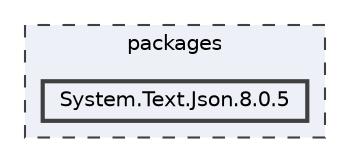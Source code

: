 digraph "packages/System.Text.Json.8.0.5"
{
 // LATEX_PDF_SIZE
  bgcolor="transparent";
  edge [fontname=Helvetica,fontsize=10,labelfontname=Helvetica,labelfontsize=10];
  node [fontname=Helvetica,fontsize=10,shape=box,height=0.2,width=0.4];
  compound=true
  subgraph clusterdir_93501a11e921083efbd154e0cdff5f10 {
    graph [ bgcolor="#edf0f7", pencolor="grey25", label="packages", fontname=Helvetica,fontsize=10 style="filled,dashed", URL="dir_93501a11e921083efbd154e0cdff5f10.html",tooltip=""]
  dir_018511afd7b36072473a2eb40d020367 [label="System.Text.Json.8.0.5", fillcolor="#edf0f7", color="grey25", style="filled,bold", URL="dir_018511afd7b36072473a2eb40d020367.html",tooltip=""];
  }
}

